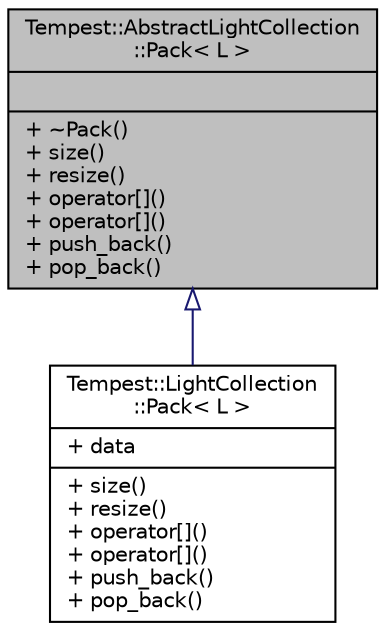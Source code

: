 digraph "Tempest::AbstractLightCollection::Pack&lt; L &gt;"
{
  edge [fontname="Helvetica",fontsize="10",labelfontname="Helvetica",labelfontsize="10"];
  node [fontname="Helvetica",fontsize="10",shape=record];
  Node0 [label="{Tempest::AbstractLightCollection\l::Pack\< L \>\n||+ ~Pack()\l+ size()\l+ resize()\l+ operator[]()\l+ operator[]()\l+ push_back()\l+ pop_back()\l}",height=0.2,width=0.4,color="black", fillcolor="grey75", style="filled", fontcolor="black"];
  Node0 -> Node1 [dir="back",color="midnightblue",fontsize="10",style="solid",arrowtail="onormal",fontname="Helvetica"];
  Node1 [label="{Tempest::LightCollection\l::Pack\< L \>\n|+ data\l|+ size()\l+ resize()\l+ operator[]()\l+ operator[]()\l+ push_back()\l+ pop_back()\l}",height=0.2,width=0.4,color="black", fillcolor="white", style="filled",URL="$class_tempest_1_1_light_collection_1_1_pack.html"];
}
